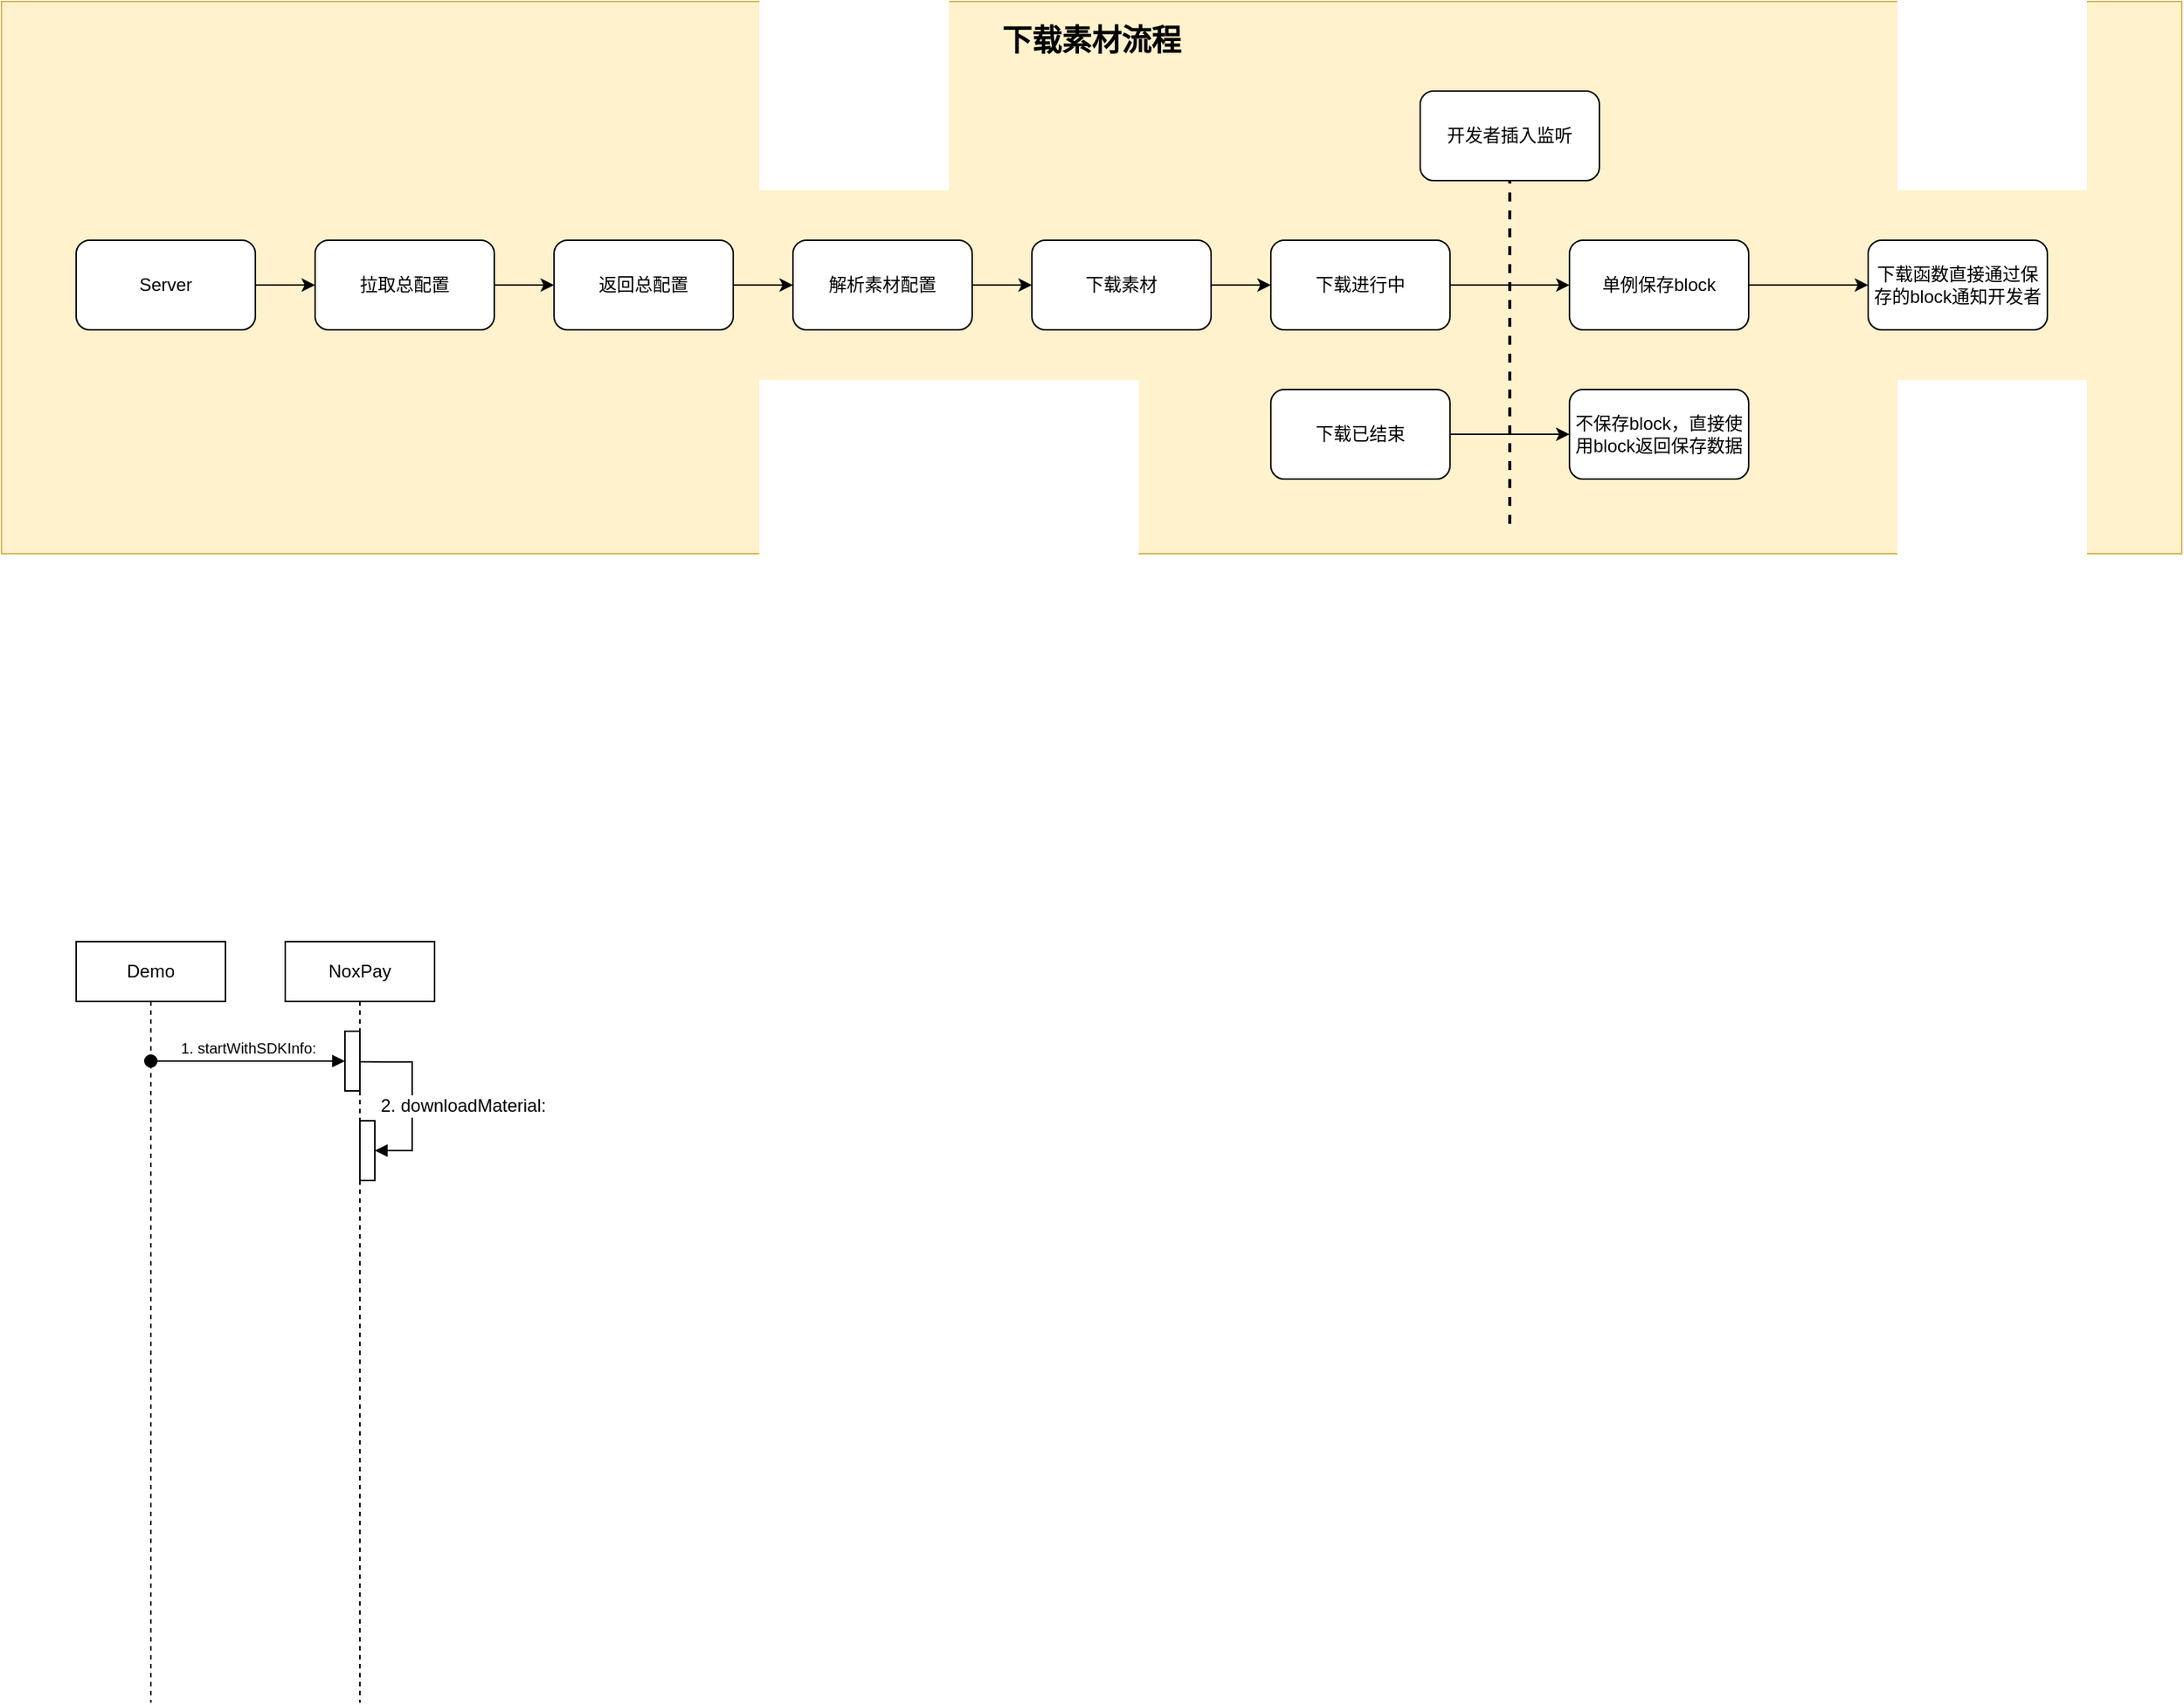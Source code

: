 <mxfile version="17.4.6" type="github">
  <diagram id="he9bxZUku_yFXdmUKrTk" name="第 1 页">
    <mxGraphModel dx="1666" dy="769" grid="1" gridSize="10" guides="1" tooltips="1" connect="1" arrows="1" fold="1" page="1" pageScale="1" pageWidth="4681" pageHeight="3300" math="0" shadow="0">
      <root>
        <mxCell id="0" />
        <mxCell id="1" parent="0" />
        <mxCell id="uPjyEyqXYFTb5mDzEihQ-57" value="" style="rounded=0;whiteSpace=wrap;html=1;labelBackgroundColor=none;labelBorderColor=none;fontSize=20;fillColor=#fff2cc;strokeColor=#d6b656;" parent="1" vertex="1">
          <mxGeometry x="130" y="90" width="1460" height="370" as="geometry" />
        </mxCell>
        <mxCell id="0aP-q9_bjXwNO8tc250L-19" value="NoxPay" style="shape=umlLifeline;perimeter=lifelinePerimeter;whiteSpace=wrap;html=1;container=1;collapsible=0;recursiveResize=0;outlineConnect=0;" parent="1" vertex="1">
          <mxGeometry x="320" y="720" width="100" height="510" as="geometry" />
        </mxCell>
        <mxCell id="0aP-q9_bjXwNO8tc250L-20" value="" style="html=1;points=[];perimeter=orthogonalPerimeter;fontSize=12;" parent="0aP-q9_bjXwNO8tc250L-19" vertex="1">
          <mxGeometry x="50" y="120.0" width="10" height="40" as="geometry" />
        </mxCell>
        <mxCell id="0aP-q9_bjXwNO8tc250L-21" value="2. downloadMaterial:" style="edgeStyle=orthogonalEdgeStyle;html=1;align=left;spacingLeft=2;endArrow=block;rounded=0;exitX=1.039;exitY=0.514;exitDx=0;exitDy=0;exitPerimeter=0;fontSize=12;" parent="0aP-q9_bjXwNO8tc250L-19" source="0aP-q9_bjXwNO8tc250L-23" target="0aP-q9_bjXwNO8tc250L-20" edge="1">
          <mxGeometry x="0.076" y="-25" relative="1" as="geometry">
            <mxPoint x="50" y="110" as="sourcePoint" />
            <Array as="points">
              <mxPoint x="85" y="81" />
              <mxPoint x="85" y="140" />
            </Array>
            <mxPoint x="60" y="150" as="targetPoint" />
            <mxPoint as="offset" />
          </mxGeometry>
        </mxCell>
        <mxCell id="0aP-q9_bjXwNO8tc250L-23" value="" style="html=1;points=[];perimeter=orthogonalPerimeter;fontSize=12;" parent="0aP-q9_bjXwNO8tc250L-19" vertex="1">
          <mxGeometry x="40" y="60" width="10" height="40" as="geometry" />
        </mxCell>
        <mxCell id="0aP-q9_bjXwNO8tc250L-22" value="Demo" style="shape=umlLifeline;perimeter=lifelinePerimeter;whiteSpace=wrap;html=1;container=1;collapsible=0;recursiveResize=0;outlineConnect=0;" parent="1" vertex="1">
          <mxGeometry x="180" y="720" width="100" height="510" as="geometry" />
        </mxCell>
        <mxCell id="0aP-q9_bjXwNO8tc250L-24" value="&lt;span style=&quot;text-align: left ; font-size: 10px&quot;&gt;&lt;font style=&quot;font-size: 10px&quot;&gt;1. startWithSDKInfo:&lt;/font&gt;&lt;/span&gt;" style="html=1;verticalAlign=bottom;startArrow=oval;endArrow=block;startSize=8;rounded=0;fontSize=10;" parent="1" source="0aP-q9_bjXwNO8tc250L-22" target="0aP-q9_bjXwNO8tc250L-23" edge="1">
          <mxGeometry relative="1" as="geometry">
            <mxPoint x="300" y="780" as="sourcePoint" />
            <Array as="points">
              <mxPoint x="290" y="800" />
            </Array>
          </mxGeometry>
        </mxCell>
        <mxCell id="uPjyEyqXYFTb5mDzEihQ-3" value="" style="edgeStyle=orthogonalEdgeStyle;rounded=0;orthogonalLoop=1;jettySize=auto;html=1;" parent="1" source="uPjyEyqXYFTb5mDzEihQ-1" target="uPjyEyqXYFTb5mDzEihQ-2" edge="1">
          <mxGeometry relative="1" as="geometry" />
        </mxCell>
        <mxCell id="uPjyEyqXYFTb5mDzEihQ-1" value="Server" style="rounded=1;whiteSpace=wrap;html=1;" parent="1" vertex="1">
          <mxGeometry x="180" y="250" width="120" height="60" as="geometry" />
        </mxCell>
        <mxCell id="uPjyEyqXYFTb5mDzEihQ-5" value="" style="edgeStyle=orthogonalEdgeStyle;rounded=0;orthogonalLoop=1;jettySize=auto;html=1;" parent="1" source="uPjyEyqXYFTb5mDzEihQ-2" target="uPjyEyqXYFTb5mDzEihQ-4" edge="1">
          <mxGeometry relative="1" as="geometry" />
        </mxCell>
        <mxCell id="uPjyEyqXYFTb5mDzEihQ-2" value="拉取总配置" style="whiteSpace=wrap;html=1;rounded=1;" parent="1" vertex="1">
          <mxGeometry x="340" y="250" width="120" height="60" as="geometry" />
        </mxCell>
        <mxCell id="uPjyEyqXYFTb5mDzEihQ-7" value="" style="edgeStyle=orthogonalEdgeStyle;rounded=0;orthogonalLoop=1;jettySize=auto;html=1;" parent="1" source="uPjyEyqXYFTb5mDzEihQ-4" target="uPjyEyqXYFTb5mDzEihQ-6" edge="1">
          <mxGeometry relative="1" as="geometry" />
        </mxCell>
        <mxCell id="uPjyEyqXYFTb5mDzEihQ-4" value="返回总配置" style="whiteSpace=wrap;html=1;rounded=1;" parent="1" vertex="1">
          <mxGeometry x="500" y="250" width="120" height="60" as="geometry" />
        </mxCell>
        <mxCell id="uPjyEyqXYFTb5mDzEihQ-9" value="" style="edgeStyle=orthogonalEdgeStyle;rounded=0;orthogonalLoop=1;jettySize=auto;html=1;" parent="1" source="uPjyEyqXYFTb5mDzEihQ-6" target="uPjyEyqXYFTb5mDzEihQ-8" edge="1">
          <mxGeometry relative="1" as="geometry" />
        </mxCell>
        <mxCell id="uPjyEyqXYFTb5mDzEihQ-6" value="解析素材配置" style="whiteSpace=wrap;html=1;rounded=1;" parent="1" vertex="1">
          <mxGeometry x="660" y="250" width="120" height="60" as="geometry" />
        </mxCell>
        <mxCell id="uPjyEyqXYFTb5mDzEihQ-18" style="edgeStyle=orthogonalEdgeStyle;rounded=0;orthogonalLoop=1;jettySize=auto;html=1;entryX=0;entryY=0.5;entryDx=0;entryDy=0;" parent="1" source="uPjyEyqXYFTb5mDzEihQ-8" edge="1">
          <mxGeometry relative="1" as="geometry">
            <mxPoint x="980" y="280" as="targetPoint" />
          </mxGeometry>
        </mxCell>
        <mxCell id="uPjyEyqXYFTb5mDzEihQ-8" value="下载素材" style="whiteSpace=wrap;html=1;rounded=1;" parent="1" vertex="1">
          <mxGeometry x="820" y="250" width="120" height="60" as="geometry" />
        </mxCell>
        <mxCell id="uPjyEyqXYFTb5mDzEihQ-44" value="下载素材流程" style="text;html=1;strokeColor=none;fillColor=none;align=center;verticalAlign=middle;whiteSpace=wrap;rounded=0;fontSize=20;fontStyle=1" parent="1" vertex="1">
          <mxGeometry x="770" y="100" width="180" height="30" as="geometry" />
        </mxCell>
        <mxCell id="uPjyEyqXYFTb5mDzEihQ-52" value="" style="edgeStyle=orthogonalEdgeStyle;rounded=0;orthogonalLoop=1;jettySize=auto;html=1;fontSize=20;" parent="1" source="uPjyEyqXYFTb5mDzEihQ-47" target="uPjyEyqXYFTb5mDzEihQ-51" edge="1">
          <mxGeometry relative="1" as="geometry" />
        </mxCell>
        <mxCell id="uPjyEyqXYFTb5mDzEihQ-47" value="下载进行中" style="rounded=1;whiteSpace=wrap;html=1;" parent="1" vertex="1">
          <mxGeometry x="980" y="250" width="120" height="60" as="geometry" />
        </mxCell>
        <mxCell id="uPjyEyqXYFTb5mDzEihQ-56" value="" style="edgeStyle=orthogonalEdgeStyle;rounded=0;orthogonalLoop=1;jettySize=auto;html=1;fontSize=20;" parent="1" source="uPjyEyqXYFTb5mDzEihQ-48" target="uPjyEyqXYFTb5mDzEihQ-55" edge="1">
          <mxGeometry relative="1" as="geometry" />
        </mxCell>
        <mxCell id="uPjyEyqXYFTb5mDzEihQ-48" value="下载已结束" style="rounded=1;whiteSpace=wrap;html=1;" parent="1" vertex="1">
          <mxGeometry x="980" y="350" width="120" height="60" as="geometry" />
        </mxCell>
        <mxCell id="uPjyEyqXYFTb5mDzEihQ-49" value="开发者插入监听" style="rounded=1;whiteSpace=wrap;html=1;" parent="1" vertex="1">
          <mxGeometry x="1080" y="150" width="120" height="60" as="geometry" />
        </mxCell>
        <mxCell id="uPjyEyqXYFTb5mDzEihQ-50" value="" style="endArrow=none;dashed=1;html=1;rounded=0;fontSize=20;entryX=0.5;entryY=1;entryDx=0;entryDy=0;strokeWidth=2;" parent="1" target="uPjyEyqXYFTb5mDzEihQ-49" edge="1">
          <mxGeometry width="50" height="50" relative="1" as="geometry">
            <mxPoint x="1140" y="440" as="sourcePoint" />
            <mxPoint x="1250" y="310" as="targetPoint" />
          </mxGeometry>
        </mxCell>
        <mxCell id="uPjyEyqXYFTb5mDzEihQ-54" value="" style="edgeStyle=orthogonalEdgeStyle;rounded=0;orthogonalLoop=1;jettySize=auto;html=1;fontSize=20;" parent="1" source="uPjyEyqXYFTb5mDzEihQ-51" target="uPjyEyqXYFTb5mDzEihQ-53" edge="1">
          <mxGeometry relative="1" as="geometry" />
        </mxCell>
        <mxCell id="uPjyEyqXYFTb5mDzEihQ-51" value="单例保存block" style="whiteSpace=wrap;html=1;rounded=1;" parent="1" vertex="1">
          <mxGeometry x="1180" y="250" width="120" height="60" as="geometry" />
        </mxCell>
        <mxCell id="uPjyEyqXYFTb5mDzEihQ-53" value="下载函数直接通过保存的block通知开发者" style="whiteSpace=wrap;html=1;rounded=1;" parent="1" vertex="1">
          <mxGeometry x="1380" y="250" width="120" height="60" as="geometry" />
        </mxCell>
        <mxCell id="uPjyEyqXYFTb5mDzEihQ-55" value="不保存block，直接使用block返回保存数据" style="whiteSpace=wrap;html=1;rounded=1;" parent="1" vertex="1">
          <mxGeometry x="1180" y="350" width="120" height="60" as="geometry" />
        </mxCell>
      </root>
    </mxGraphModel>
  </diagram>
</mxfile>
